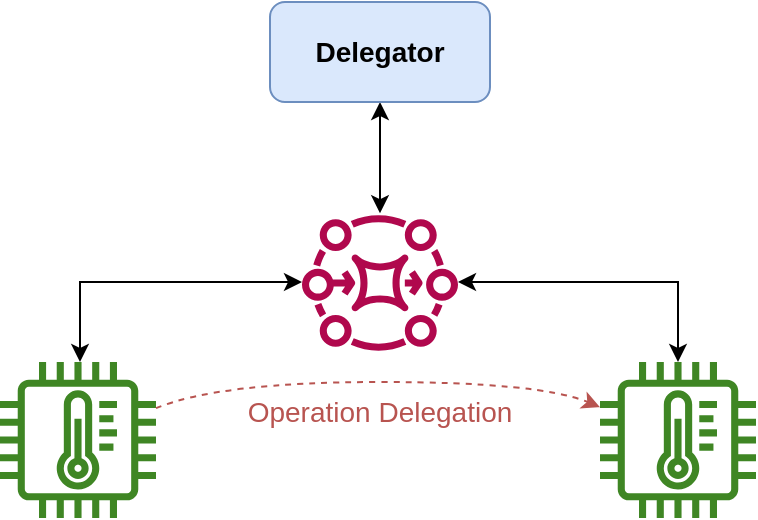 <mxfile version="17.2.1" type="device"><diagram id="ns40IgM4NmXGItpWes7D" name="Page-1"><mxGraphModel dx="401" dy="543" grid="1" gridSize="10" guides="1" tooltips="1" connect="1" arrows="1" fold="1" page="1" pageScale="1" pageWidth="400" pageHeight="300" math="0" shadow="0"><root><mxCell id="0"/><mxCell id="1" parent="0"/><mxCell id="yqEr2lS2pXeF5lzJZlI3-1" value="" style="sketch=0;outlineConnect=0;fontColor=#232F3E;gradientColor=none;fillColor=#B0084D;strokeColor=none;dashed=0;verticalLabelPosition=bottom;verticalAlign=top;align=center;html=1;fontSize=12;fontStyle=0;aspect=fixed;pointerEvents=1;shape=mxgraph.aws4.mq_broker;" vertex="1" parent="1"><mxGeometry x="161" y="111" width="78" height="78" as="geometry"/></mxCell><mxCell id="yqEr2lS2pXeF5lzJZlI3-3" style="edgeStyle=orthogonalEdgeStyle;rounded=0;orthogonalLoop=1;jettySize=auto;html=1;startArrow=classic;startFill=1;" edge="1" parent="1" source="yqEr2lS2pXeF5lzJZlI3-2" target="yqEr2lS2pXeF5lzJZlI3-1"><mxGeometry relative="1" as="geometry"><Array as="points"><mxPoint x="50" y="150"/></Array></mxGeometry></mxCell><mxCell id="yqEr2lS2pXeF5lzJZlI3-2" value="" style="sketch=0;outlineConnect=0;fontColor=#232F3E;gradientColor=none;fillColor=#3F8624;strokeColor=none;dashed=0;verticalLabelPosition=bottom;verticalAlign=top;align=center;html=1;fontSize=12;fontStyle=0;aspect=fixed;pointerEvents=1;shape=mxgraph.aws4.iot_thing_temperature_sensor;" vertex="1" parent="1"><mxGeometry x="10" y="190" width="78" height="78" as="geometry"/></mxCell><mxCell id="yqEr2lS2pXeF5lzJZlI3-5" style="edgeStyle=orthogonalEdgeStyle;rounded=0;orthogonalLoop=1;jettySize=auto;html=1;startArrow=classic;startFill=1;" edge="1" parent="1" source="yqEr2lS2pXeF5lzJZlI3-4" target="yqEr2lS2pXeF5lzJZlI3-1"><mxGeometry relative="1" as="geometry"><Array as="points"><mxPoint x="349" y="150"/></Array></mxGeometry></mxCell><mxCell id="yqEr2lS2pXeF5lzJZlI3-4" value="" style="sketch=0;outlineConnect=0;fontColor=#232F3E;gradientColor=none;fillColor=#3F8624;strokeColor=none;dashed=0;verticalLabelPosition=bottom;verticalAlign=top;align=center;html=1;fontSize=12;fontStyle=0;aspect=fixed;pointerEvents=1;shape=mxgraph.aws4.iot_thing_temperature_sensor;" vertex="1" parent="1"><mxGeometry x="310" y="190" width="78" height="78" as="geometry"/></mxCell><mxCell id="yqEr2lS2pXeF5lzJZlI3-8" style="edgeStyle=orthogonalEdgeStyle;rounded=0;orthogonalLoop=1;jettySize=auto;html=1;fontSize=14;startArrow=classic;startFill=1;" edge="1" parent="1" source="yqEr2lS2pXeF5lzJZlI3-7" target="yqEr2lS2pXeF5lzJZlI3-1"><mxGeometry relative="1" as="geometry"/></mxCell><mxCell id="yqEr2lS2pXeF5lzJZlI3-7" value="&lt;b&gt;&lt;font style=&quot;font-size: 14px&quot;&gt;Delegator&lt;/font&gt;&lt;/b&gt;" style="rounded=1;whiteSpace=wrap;html=1;fillColor=#dae8fc;strokeColor=#6c8ebf;" vertex="1" parent="1"><mxGeometry x="145" y="10" width="110" height="50" as="geometry"/></mxCell><mxCell id="yqEr2lS2pXeF5lzJZlI3-9" value="" style="curved=1;endArrow=classic;html=1;rounded=0;fontSize=14;dashed=1;fillColor=#f8cecc;strokeColor=#b85450;" edge="1" parent="1" source="yqEr2lS2pXeF5lzJZlI3-2" target="yqEr2lS2pXeF5lzJZlI3-4"><mxGeometry width="50" height="50" relative="1" as="geometry"><mxPoint x="130" y="260" as="sourcePoint"/><mxPoint x="180" y="210" as="targetPoint"/><Array as="points"><mxPoint x="120" y="200"/><mxPoint x="280" y="200"/></Array></mxGeometry></mxCell><mxCell id="yqEr2lS2pXeF5lzJZlI3-11" value="&lt;font color=&quot;#b85450&quot;&gt;Operation Delegation&lt;/font&gt;" style="text;html=1;strokeColor=none;fillColor=none;align=center;verticalAlign=middle;whiteSpace=wrap;rounded=0;fontSize=14;" vertex="1" parent="1"><mxGeometry x="90" y="200" width="220" height="30" as="geometry"/></mxCell></root></mxGraphModel></diagram></mxfile>